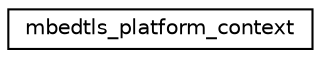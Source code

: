 digraph "Graphical Class Hierarchy"
{
 // LATEX_PDF_SIZE
  edge [fontname="Helvetica",fontsize="10",labelfontname="Helvetica",labelfontsize="10"];
  node [fontname="Helvetica",fontsize="10",shape=record];
  rankdir="LR";
  Node0 [label="mbedtls_platform_context",height=0.2,width=0.4,color="black", fillcolor="white", style="filled",URL="$d6/d1c/structmbedtls__platform__context.html",tooltip="The platform context structure."];
}
